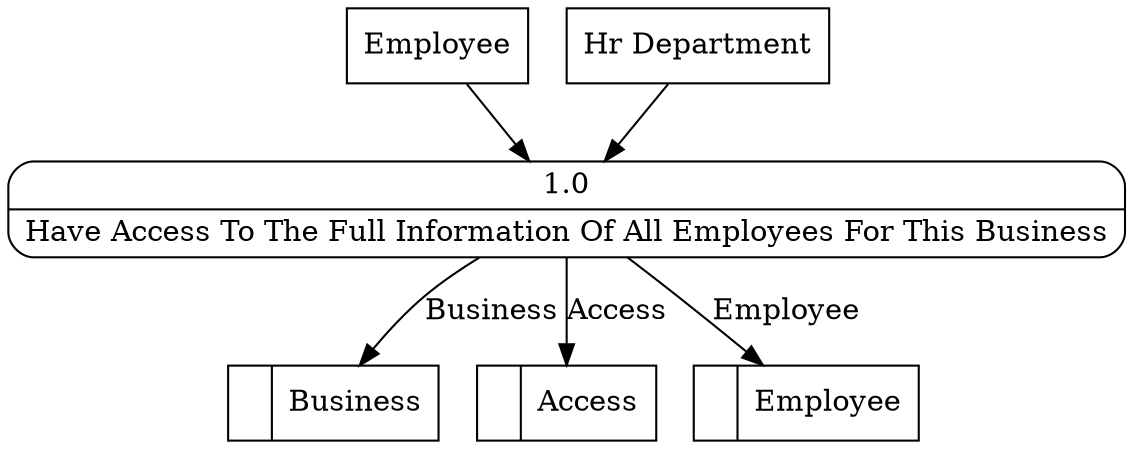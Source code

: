 digraph dfd2{ 
node[shape=record]
200 [label="<f0>  |<f1> Business " ];
201 [label="<f0>  |<f1> Access " ];
202 [label="<f0>  |<f1> Employee " ];
203 [label="Employee" shape=box];
204 [label="Hr Department" shape=box];
205 [label="{<f0> 1.0|<f1> Have Access To The Full Information Of All Employees For This Business }" shape=Mrecord];
203 -> 205
204 -> 205
205 -> 201 [label="Access"]
205 -> 202 [label="Employee"]
205 -> 200 [label="Business"]
}